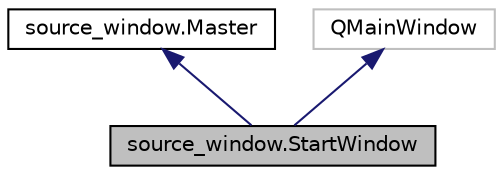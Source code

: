 digraph "source_window.StartWindow"
{
 // LATEX_PDF_SIZE
  edge [fontname="Helvetica",fontsize="10",labelfontname="Helvetica",labelfontsize="10"];
  node [fontname="Helvetica",fontsize="10",shape=record];
  Node1 [label="source_window.StartWindow",height=0.2,width=0.4,color="black", fillcolor="grey75", style="filled", fontcolor="black",tooltip="Controls the Start window, where an operation mode is selected."];
  Node2 -> Node1 [dir="back",color="midnightblue",fontsize="10",style="solid",fontname="Helvetica"];
  Node2 [label="source_window.Master",height=0.2,width=0.4,color="black", fillcolor="white", style="filled",URL="$classsource__window_1_1_master.html",tooltip="Main class Initializes the Application, opens, controls and closes the windows."];
  Node3 -> Node1 [dir="back",color="midnightblue",fontsize="10",style="solid",fontname="Helvetica"];
  Node3 [label="QMainWindow",height=0.2,width=0.4,color="grey75", fillcolor="white", style="filled",tooltip=" "];
}
